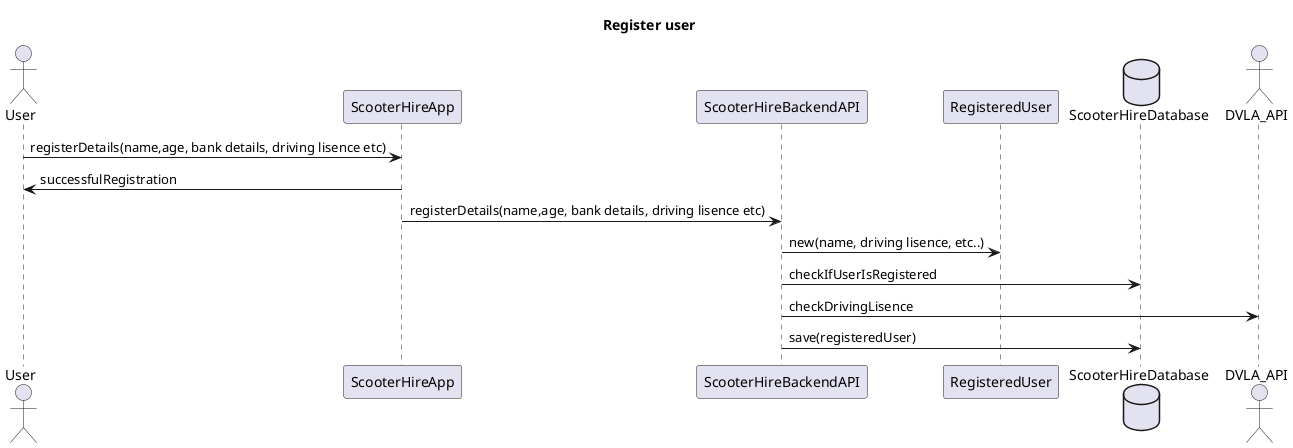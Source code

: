 @startuml

title Register user

actor User
participant ScooterHireApp
participant ScooterHireBackendAPI
participant RegisteredUser
database ScooterHireDatabase
actor DVLA_API

User -> ScooterHireApp: registerDetails(name,age, bank details, driving lisence etc)
User <- ScooterHireApp: successfulRegistration
ScooterHireApp -> ScooterHireBackendAPI: registerDetails(name,age, bank details, driving lisence etc)
ScooterHireBackendAPI -> RegisteredUser: new(name, driving lisence, etc..)
ScooterHireBackendAPI -> ScooterHireDatabase: checkIfUserIsRegistered
ScooterHireBackendAPI -> DVLA_API: checkDrivingLisence
ScooterHireBackendAPI -> ScooterHireDatabase: save(registeredUser)

@enduml
